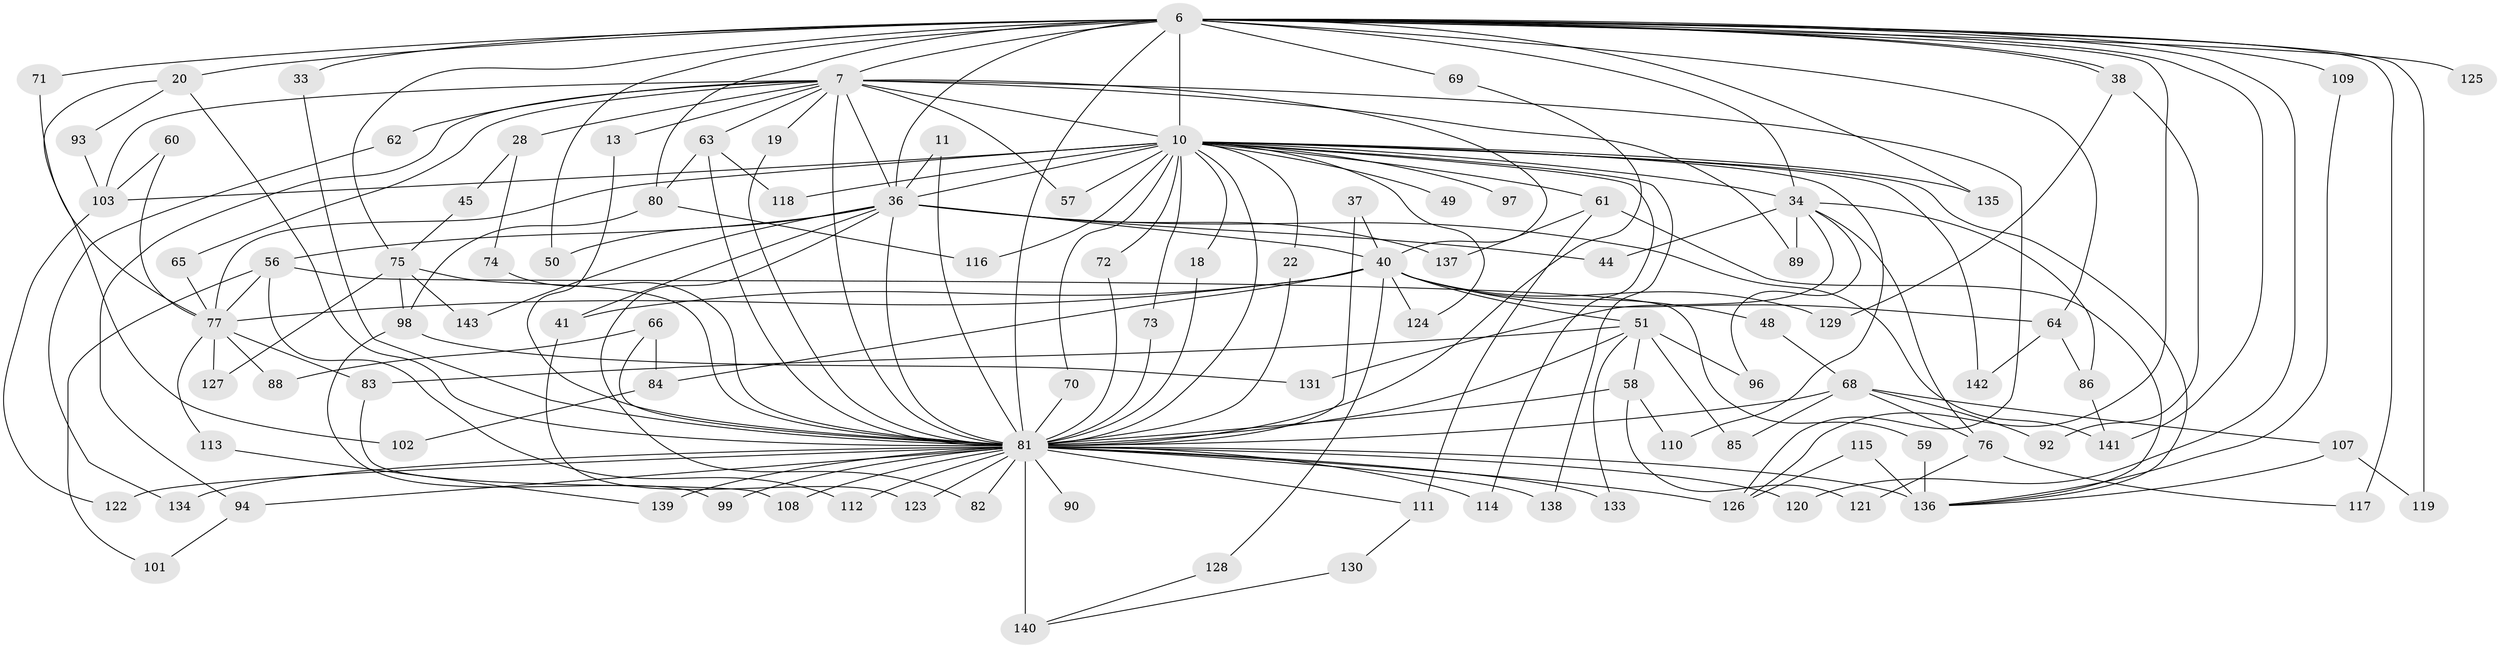 // original degree distribution, {14: 0.006993006993006993, 31: 0.006993006993006993, 23: 0.006993006993006993, 20: 0.006993006993006993, 21: 0.006993006993006993, 22: 0.006993006993006993, 17: 0.013986013986013986, 35: 0.006993006993006993, 26: 0.006993006993006993, 2: 0.5524475524475524, 4: 0.11188811188811189, 3: 0.16083916083916083, 5: 0.03496503496503497, 7: 0.02097902097902098, 6: 0.02097902097902098, 13: 0.006993006993006993, 9: 0.006993006993006993, 8: 0.006993006993006993, 11: 0.006993006993006993}
// Generated by graph-tools (version 1.1) at 2025/49/03/04/25 21:49:50]
// undirected, 100 vertices, 192 edges
graph export_dot {
graph [start="1"]
  node [color=gray90,style=filled];
  6 [super="+3"];
  7 [super="+5"];
  10 [super="+4"];
  11;
  13;
  18;
  19;
  20;
  22;
  28;
  33;
  34 [super="+25"];
  36 [super="+14+9"];
  37;
  38;
  40 [super="+32"];
  41;
  44;
  45;
  48;
  49;
  50;
  51 [super="+46"];
  56;
  57;
  58;
  59;
  60;
  61;
  62;
  63 [super="+17+53+55"];
  64 [super="+39"];
  65;
  66 [super="+35"];
  68 [super="+15+27"];
  69;
  70;
  71;
  72;
  73;
  74;
  75 [super="+29"];
  76;
  77 [super="+52"];
  80;
  81 [super="+79+8"];
  82;
  83;
  84;
  85 [super="+78"];
  86;
  88;
  89;
  90;
  92;
  93;
  94;
  96;
  97;
  98;
  99;
  101;
  102;
  103 [super="+30+91"];
  107;
  108 [super="+23"];
  109 [super="+104"];
  110;
  111;
  112;
  113;
  114 [super="+54"];
  115;
  116;
  117 [super="+100"];
  118 [super="+106"];
  119;
  120;
  121;
  122;
  123;
  124;
  125;
  126 [super="+43"];
  127;
  128;
  129;
  130;
  131;
  133;
  134;
  135;
  136 [super="+132"];
  137;
  138;
  139 [super="+95"];
  140 [super="+105"];
  141 [super="+42"];
  142;
  143;
  6 -- 7 [weight=4];
  6 -- 10 [weight=4];
  6 -- 33;
  6 -- 34 [weight=2];
  6 -- 38;
  6 -- 38;
  6 -- 50;
  6 -- 64 [weight=2];
  6 -- 69;
  6 -- 117 [weight=2];
  6 -- 120;
  6 -- 125 [weight=2];
  6 -- 135;
  6 -- 71;
  6 -- 80;
  6 -- 20;
  6 -- 36 [weight=5];
  6 -- 109 [weight=2];
  6 -- 119;
  6 -- 75;
  6 -- 141;
  6 -- 81 [weight=6];
  6 -- 126;
  7 -- 10 [weight=4];
  7 -- 13;
  7 -- 19;
  7 -- 28 [weight=2];
  7 -- 62 [weight=2];
  7 -- 89;
  7 -- 94;
  7 -- 65;
  7 -- 81 [weight=6];
  7 -- 40 [weight=3];
  7 -- 57;
  7 -- 63 [weight=2];
  7 -- 103 [weight=2];
  7 -- 36 [weight=4];
  7 -- 126;
  10 -- 18;
  10 -- 49 [weight=2];
  10 -- 57;
  10 -- 61;
  10 -- 72;
  10 -- 73;
  10 -- 97 [weight=2];
  10 -- 114 [weight=2];
  10 -- 116;
  10 -- 118 [weight=2];
  10 -- 135;
  10 -- 138;
  10 -- 142;
  10 -- 70;
  10 -- 77 [weight=2];
  10 -- 22;
  10 -- 103 [weight=2];
  10 -- 110;
  10 -- 124;
  10 -- 34;
  10 -- 136;
  10 -- 36 [weight=5];
  10 -- 81 [weight=4];
  11 -- 36;
  11 -- 81;
  13 -- 81;
  18 -- 81;
  19 -- 81;
  20 -- 93;
  20 -- 102;
  20 -- 81;
  22 -- 81;
  28 -- 45;
  28 -- 74;
  33 -- 81;
  34 -- 76;
  34 -- 96;
  34 -- 131;
  34 -- 86;
  34 -- 89;
  34 -- 44;
  36 -- 137;
  36 -- 143;
  36 -- 82;
  36 -- 40;
  36 -- 41;
  36 -- 44;
  36 -- 50;
  36 -- 56;
  36 -- 141;
  36 -- 81 [weight=5];
  37 -- 40;
  37 -- 81;
  38 -- 92;
  38 -- 129;
  40 -- 51 [weight=2];
  40 -- 129;
  40 -- 128;
  40 -- 64;
  40 -- 41;
  40 -- 77;
  40 -- 48;
  40 -- 84;
  40 -- 124;
  41 -- 123;
  45 -- 75;
  48 -- 68;
  51 -- 133;
  51 -- 96;
  51 -- 83;
  51 -- 85;
  51 -- 58;
  51 -- 81;
  56 -- 59;
  56 -- 101;
  56 -- 112;
  56 -- 77;
  58 -- 110;
  58 -- 121;
  58 -- 81;
  59 -- 136;
  60 -- 103;
  60 -- 77;
  61 -- 111;
  61 -- 137;
  61 -- 136;
  62 -- 134;
  63 -- 118;
  63 -- 80;
  63 -- 81 [weight=3];
  64 -- 86;
  64 -- 142;
  65 -- 77;
  66 -- 84;
  66 -- 88;
  66 -- 81 [weight=2];
  68 -- 76;
  68 -- 85 [weight=2];
  68 -- 92;
  68 -- 107;
  68 -- 81 [weight=4];
  69 -- 81;
  70 -- 81;
  71 -- 77;
  72 -- 81;
  73 -- 81;
  74 -- 81;
  75 -- 127;
  75 -- 143;
  75 -- 98;
  75 -- 81 [weight=2];
  76 -- 121;
  76 -- 117;
  77 -- 113;
  77 -- 83;
  77 -- 88;
  77 -- 127;
  80 -- 98;
  80 -- 116;
  81 -- 138;
  81 -- 139 [weight=3];
  81 -- 140 [weight=4];
  81 -- 123;
  81 -- 112;
  81 -- 126 [weight=2];
  81 -- 133;
  81 -- 134;
  81 -- 136 [weight=4];
  81 -- 82;
  81 -- 90;
  81 -- 94;
  81 -- 99;
  81 -- 108;
  81 -- 111;
  81 -- 114;
  81 -- 120;
  81 -- 122;
  83 -- 108;
  84 -- 102;
  86 -- 141;
  93 -- 103;
  94 -- 101;
  98 -- 99;
  98 -- 131;
  103 -- 122;
  107 -- 119;
  107 -- 136;
  109 -- 136;
  111 -- 130;
  113 -- 139;
  115 -- 136;
  115 -- 126;
  128 -- 140;
  130 -- 140;
}
